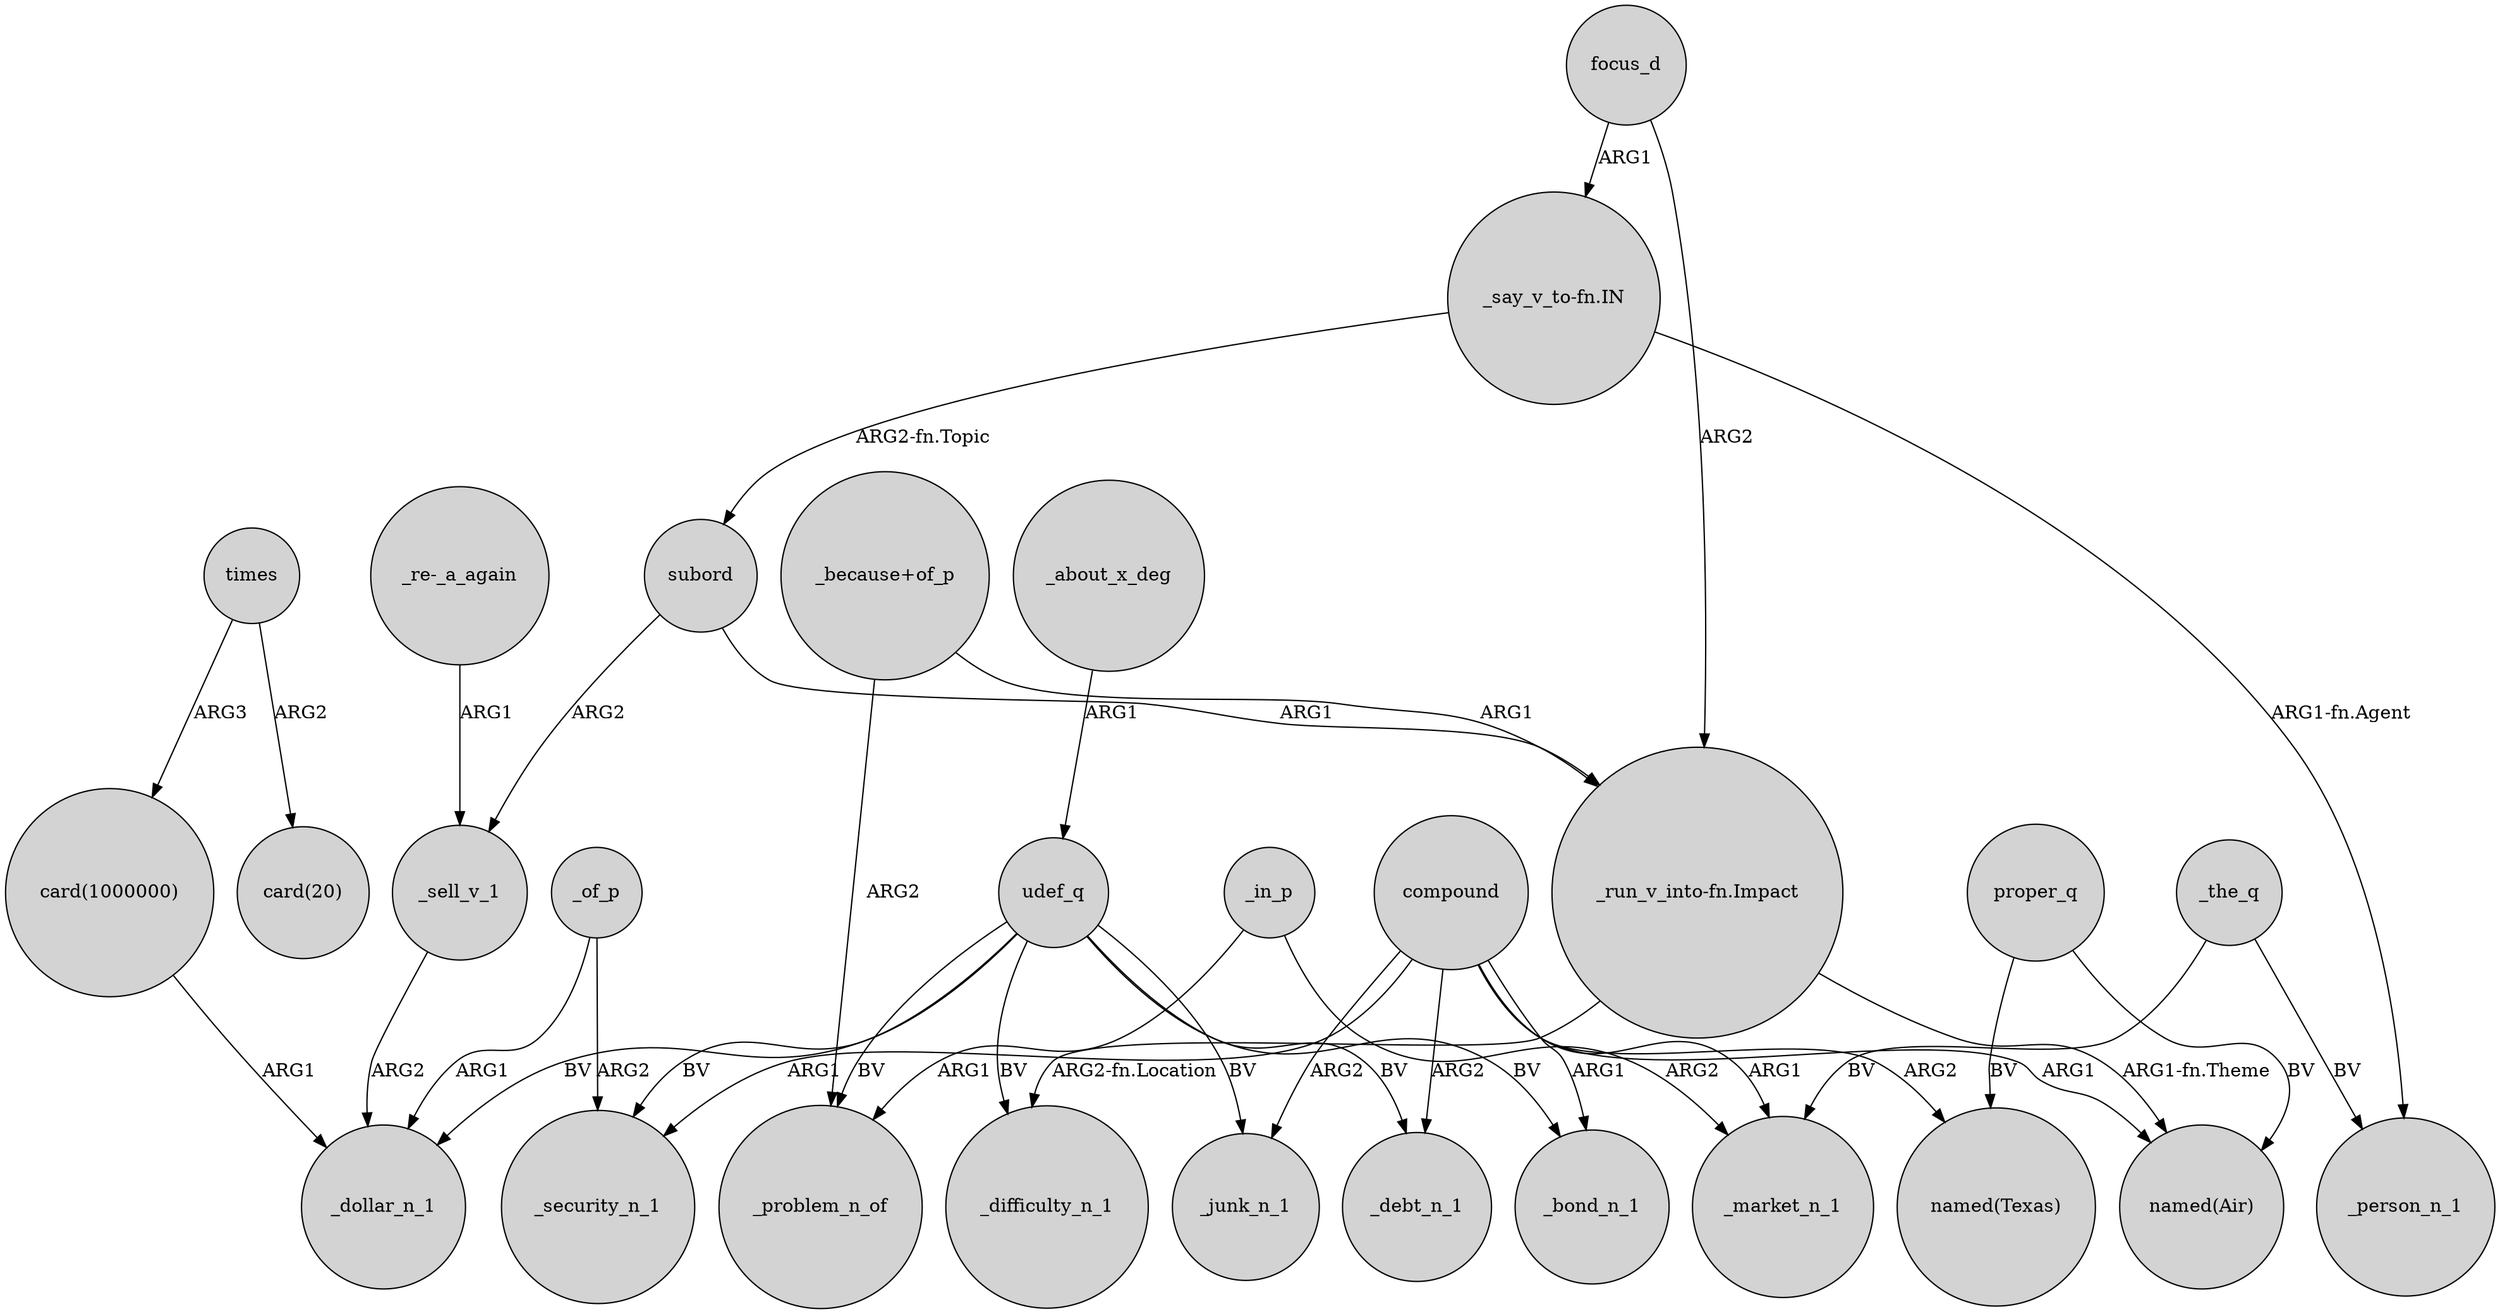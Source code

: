 digraph {
	node [shape=circle style=filled]
	"card(1000000)" -> _dollar_n_1 [label=ARG1]
	"_because+of_p" -> "_run_v_into-fn.Impact" [label=ARG1]
	udef_q -> _debt_n_1 [label=BV]
	_of_p -> _dollar_n_1 [label=ARG1]
	proper_q -> "named(Air)" [label=BV]
	compound -> _debt_n_1 [label=ARG2]
	udef_q -> _difficulty_n_1 [label=BV]
	compound -> _bond_n_1 [label=ARG1]
	"_run_v_into-fn.Impact" -> "named(Air)" [label="ARG1-fn.Theme"]
	focus_d -> "_run_v_into-fn.Impact" [label=ARG2]
	compound -> _junk_n_1 [label=ARG2]
	udef_q -> _problem_n_of [label=BV]
	_about_x_deg -> udef_q [label=ARG1]
	compound -> _security_n_1 [label=ARG1]
	_in_p -> _problem_n_of [label=ARG1]
	_sell_v_1 -> _dollar_n_1 [label=ARG2]
	_of_p -> _security_n_1 [label=ARG2]
	_the_q -> _person_n_1 [label=BV]
	udef_q -> _junk_n_1 [label=BV]
	proper_q -> "named(Texas)" [label=BV]
	"_say_v_to-fn.IN" -> _person_n_1 [label="ARG1-fn.Agent"]
	udef_q -> _bond_n_1 [label=BV]
	udef_q -> _security_n_1 [label=BV]
	times -> "card(1000000)" [label=ARG3]
	"_run_v_into-fn.Impact" -> _difficulty_n_1 [label="ARG2-fn.Location"]
	compound -> "named(Air)" [label=ARG1]
	"_say_v_to-fn.IN" -> subord [label="ARG2-fn.Topic"]
	subord -> "_run_v_into-fn.Impact" [label=ARG1]
	times -> "card(20)" [label=ARG2]
	compound -> "named(Texas)" [label=ARG2]
	_in_p -> _market_n_1 [label=ARG2]
	"_re-_a_again" -> _sell_v_1 [label=ARG1]
	compound -> _market_n_1 [label=ARG1]
	subord -> _sell_v_1 [label=ARG2]
	"_because+of_p" -> _problem_n_of [label=ARG2]
	_the_q -> _market_n_1 [label=BV]
	udef_q -> _dollar_n_1 [label=BV]
	focus_d -> "_say_v_to-fn.IN" [label=ARG1]
}
